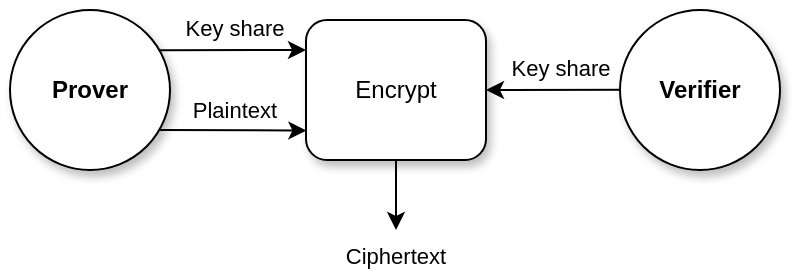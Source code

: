 <mxfile pages="2">
    <diagram name="Page-1" id="mOAZV9J1HD8CvUNmk5yk">
        <mxGraphModel dx="829" dy="548" grid="1" gridSize="10" guides="1" tooltips="1" connect="1" arrows="1" fold="1" page="1" pageScale="1" pageWidth="4681" pageHeight="3300" math="0" shadow="0">
            <root>
                <mxCell id="0"/>
                <mxCell id="1" parent="0"/>
                <mxCell id="imKlexnwQG8ijFvp7Sfa-1" style="html=1;fontSize=12;rounded=0;entryX=0.013;entryY=0.284;entryDx=0;entryDy=0;entryPerimeter=0;" parent="1" edge="1">
                    <mxGeometry relative="1" as="geometry">
                        <mxPoint x="154.83" y="150.12" as="sourcePoint"/>
                        <mxPoint x="228.0" y="150" as="targetPoint"/>
                    </mxGeometry>
                </mxCell>
                <mxCell id="imKlexnwQG8ijFvp7Sfa-2" value="Key share" style="edgeLabel;html=1;align=center;verticalAlign=middle;resizable=0;points=[];fontSize=11;labelBackgroundColor=none;" parent="imKlexnwQG8ijFvp7Sfa-1" vertex="1" connectable="0">
                    <mxGeometry relative="1" as="geometry">
                        <mxPoint y="-11" as="offset"/>
                    </mxGeometry>
                </mxCell>
                <mxCell id="imKlexnwQG8ijFvp7Sfa-12" style="rounded=0;html=1;exitX=0.5;exitY=1;exitDx=0;exitDy=0;fontSize=12;" parent="1" source="imKlexnwQG8ijFvp7Sfa-13" edge="1">
                    <mxGeometry relative="1" as="geometry">
                        <mxPoint x="273" y="240" as="targetPoint"/>
                    </mxGeometry>
                </mxCell>
                <mxCell id="imKlexnwQG8ijFvp7Sfa-14" style="html=1;fontSize=12;rounded=0;entryX=0.013;entryY=0.718;entryDx=0;entryDy=0;entryPerimeter=0;" parent="1" edge="1">
                    <mxGeometry relative="1" as="geometry">
                        <mxPoint x="155" y="190" as="sourcePoint"/>
                        <mxPoint x="228.17" y="190.26" as="targetPoint"/>
                    </mxGeometry>
                </mxCell>
                <mxCell id="imKlexnwQG8ijFvp7Sfa-15" value="&lt;font style=&quot;font-size: 11px;&quot;&gt;Plaintext&lt;/font&gt;" style="edgeLabel;html=1;align=center;verticalAlign=middle;resizable=0;points=[];fontSize=11;labelBackgroundColor=none;" parent="imKlexnwQG8ijFvp7Sfa-14" vertex="1" connectable="0">
                    <mxGeometry relative="1" as="geometry">
                        <mxPoint y="-10" as="offset"/>
                    </mxGeometry>
                </mxCell>
                <mxCell id="imKlexnwQG8ijFvp7Sfa-4" value="Prover" style="ellipse;whiteSpace=wrap;html=1;aspect=fixed;shadow=1;fontStyle=1" parent="1" vertex="1">
                    <mxGeometry x="80" y="130" width="80" height="80" as="geometry"/>
                </mxCell>
                <mxCell id="imKlexnwQG8ijFvp7Sfa-13" value="&lt;font style=&quot;font-size: 12px;&quot;&gt;Encrypt&lt;/font&gt;" style="rounded=1;whiteSpace=wrap;html=1;fontSize=10;shadow=1;" parent="1" vertex="1">
                    <mxGeometry x="228" y="135" width="90" height="70" as="geometry"/>
                </mxCell>
                <mxCell id="imKlexnwQG8ijFvp7Sfa-18" style="html=1;fontSize=12;rounded=0;entryX=0.013;entryY=0.284;entryDx=0;entryDy=0;entryPerimeter=0;startArrow=classic;startFill=1;endArrow=none;endFill=0;" parent="1" edge="1">
                    <mxGeometry relative="1" as="geometry">
                        <mxPoint x="318" y="169.98" as="sourcePoint"/>
                        <mxPoint x="391.17" y="169.86" as="targetPoint"/>
                    </mxGeometry>
                </mxCell>
                <mxCell id="imKlexnwQG8ijFvp7Sfa-19" value="&lt;style=&quot;font-size: 11px;&quot;=&quot;&quot;&gt;Key share&lt;/style=&quot;font-size:&gt;" style="edgeLabel;html=1;align=center;verticalAlign=middle;resizable=0;points=[];fontSize=11;labelBackgroundColor=none;" parent="imKlexnwQG8ijFvp7Sfa-18" vertex="1" connectable="0">
                    <mxGeometry relative="1" as="geometry">
                        <mxPoint y="-11" as="offset"/>
                    </mxGeometry>
                </mxCell>
                <mxCell id="imKlexnwQG8ijFvp7Sfa-7" value="Verifier" style="ellipse;whiteSpace=wrap;html=1;aspect=fixed;shadow=1;fontStyle=1" parent="1" vertex="1">
                    <mxGeometry x="385" y="130" width="80" height="80" as="geometry"/>
                </mxCell>
                <mxCell id="imKlexnwQG8ijFvp7Sfa-22" value="&lt;span style=&quot;font-family: Helvetica; font-size: 11px; font-style: normal; font-variant-ligatures: normal; font-variant-caps: normal; font-weight: 400; letter-spacing: normal; orphans: 2; text-indent: 0px; text-transform: none; widows: 2; word-spacing: 0px; -webkit-text-stroke-width: 0px; text-decoration-thickness: initial; text-decoration-style: initial; text-decoration-color: initial; float: none; display: inline !important;&quot;&gt;Ciphertext&lt;/span&gt;" style="text;whiteSpace=wrap;html=1;fontSize=11;align=center;" parent="1" vertex="1">
                    <mxGeometry x="243" y="240" width="60" height="20" as="geometry"/>
                </mxCell>
            </root>
        </mxGraphModel>
    </diagram>
</mxfile>